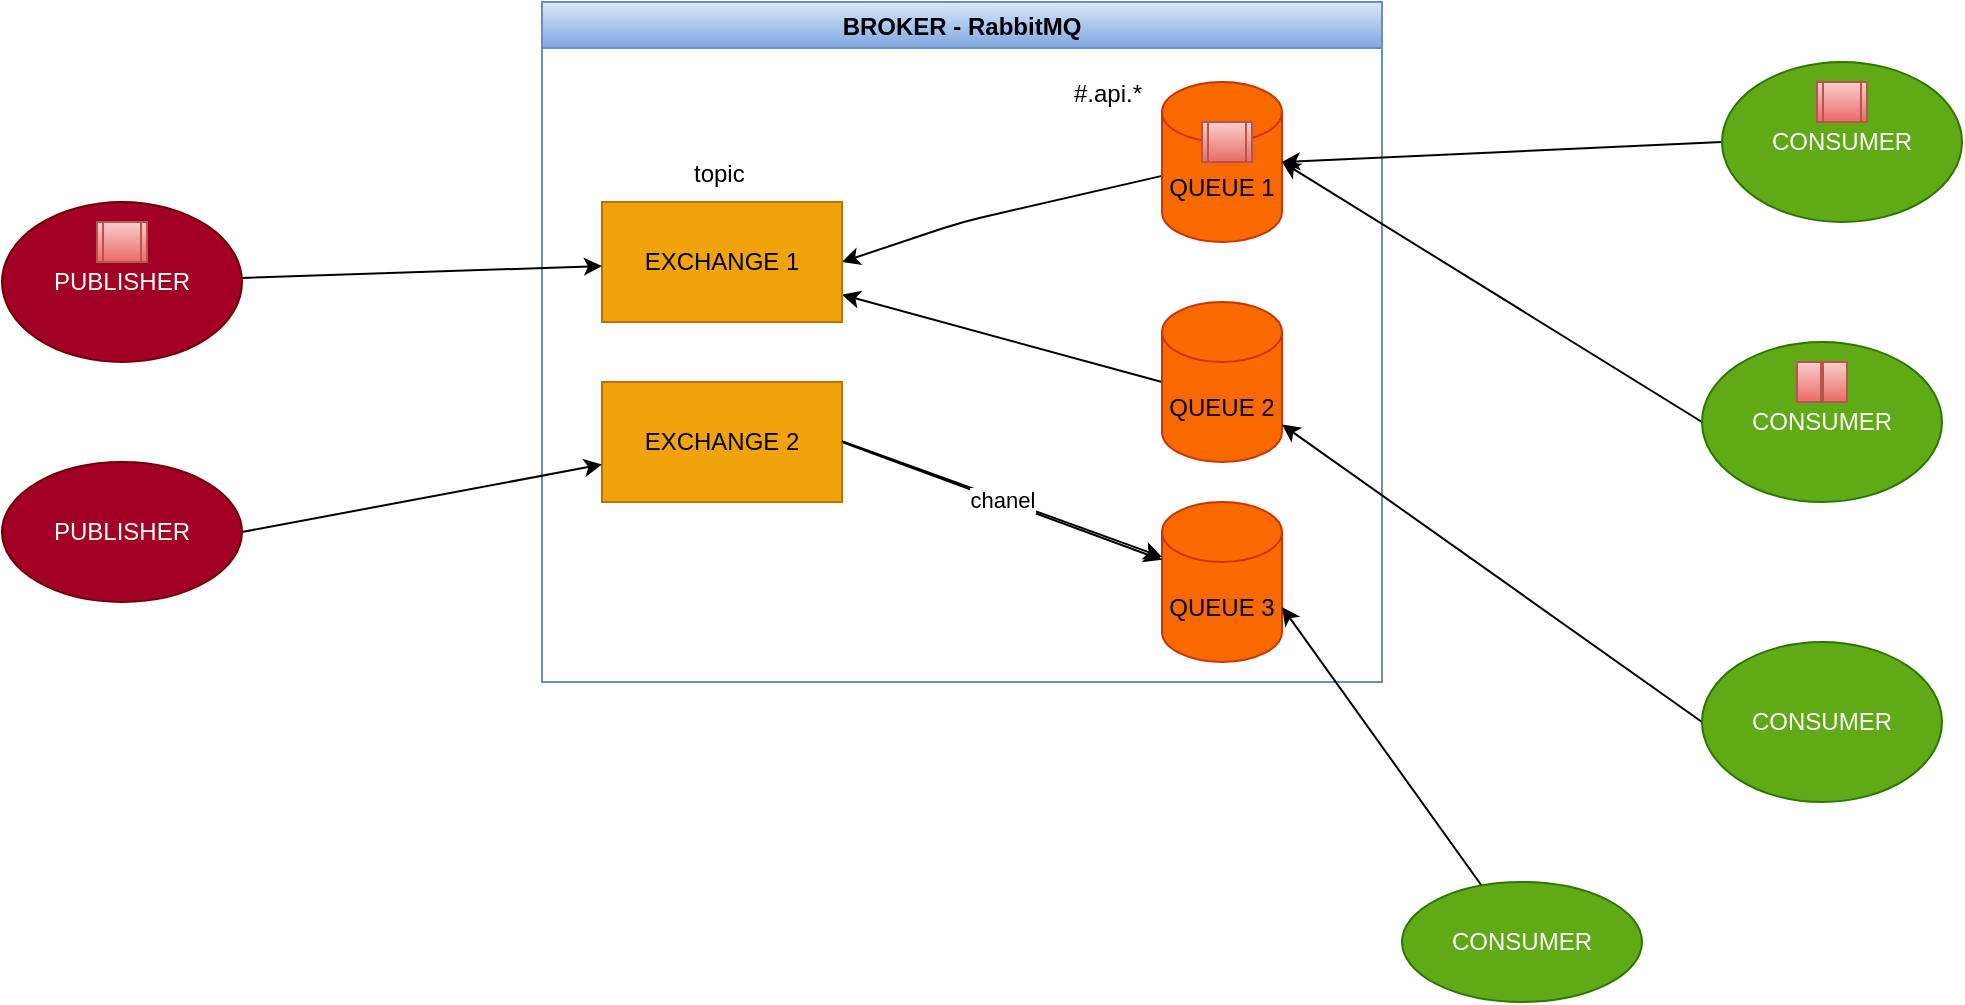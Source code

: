 <mxfile>
    <diagram id="VrCWjwIaXL8xHQorb184" name="Page-1">
        <mxGraphModel dx="531" dy="304" grid="1" gridSize="10" guides="1" tooltips="1" connect="1" arrows="1" fold="1" page="1" pageScale="1" pageWidth="850" pageHeight="1100" math="0" shadow="0">
            <root>
                <mxCell id="0"/>
                <mxCell id="1" parent="0"/>
                <mxCell id="2" value="BROKER - RabbitMQ" style="swimlane;fillColor=#dae8fc;strokeColor=#6c8ebf;gradientColor=#7ea6e0;" parent="1" vertex="1">
                    <mxGeometry x="360" y="130" width="420" height="340" as="geometry"/>
                </mxCell>
                <mxCell id="41" style="edgeStyle=none;html=1;entryX=1;entryY=0.5;entryDx=0;entryDy=0;" parent="2" source="8" target="11" edge="1">
                    <mxGeometry relative="1" as="geometry">
                        <mxPoint x="270" y="70" as="sourcePoint"/>
                        <mxPoint x="170" y="80" as="targetPoint"/>
                        <Array as="points">
                            <mxPoint x="210" y="110"/>
                        </Array>
                    </mxGeometry>
                </mxCell>
                <mxCell id="8" value="QUEUE 1" style="shape=cylinder3;whiteSpace=wrap;html=1;boundedLbl=1;backgroundOutline=1;size=15;fillColor=#fa6800;fontColor=#000000;strokeColor=#C73500;" parent="2" vertex="1">
                    <mxGeometry x="310" y="40" width="60" height="80" as="geometry"/>
                </mxCell>
                <mxCell id="40" style="edgeStyle=none;html=1;exitX=0;exitY=0.5;exitDx=0;exitDy=0;exitPerimeter=0;" parent="2" source="9" target="11" edge="1">
                    <mxGeometry relative="1" as="geometry"/>
                </mxCell>
                <mxCell id="9" value="QUEUE 2" style="shape=cylinder3;whiteSpace=wrap;html=1;boundedLbl=1;backgroundOutline=1;size=15;fillColor=#fa6800;fontColor=#000000;strokeColor=#C73500;" parent="2" vertex="1">
                    <mxGeometry x="310" y="150" width="60" height="80" as="geometry"/>
                </mxCell>
                <mxCell id="10" value="QUEUE 3" style="shape=cylinder3;whiteSpace=wrap;html=1;boundedLbl=1;backgroundOutline=1;size=15;fillColor=#fa6800;fontColor=#000000;strokeColor=#C73500;" parent="2" vertex="1">
                    <mxGeometry x="310" y="250" width="60" height="80" as="geometry"/>
                </mxCell>
                <mxCell id="11" value="EXCHANGE 1" style="rounded=0;whiteSpace=wrap;html=1;fillColor=#f0a30a;fontColor=#000000;strokeColor=#BD7000;" parent="2" vertex="1">
                    <mxGeometry x="30" y="100" width="120" height="60" as="geometry"/>
                </mxCell>
                <mxCell id="15" style="edgeStyle=none;html=1;exitX=1;exitY=0.5;exitDx=0;exitDy=0;" parent="2" source="12" target="10" edge="1">
                    <mxGeometry relative="1" as="geometry">
                        <Array as="points"/>
                    </mxGeometry>
                </mxCell>
                <mxCell id="12" value="EXCHANGE 2" style="rounded=0;whiteSpace=wrap;html=1;fillColor=#f0a30a;fontColor=#000000;strokeColor=#BD7000;" parent="2" vertex="1">
                    <mxGeometry x="30" y="190" width="120" height="60" as="geometry"/>
                </mxCell>
                <mxCell id="16" value="" style="endArrow=classic;html=1;entryX=0;entryY=0;entryDx=0;entryDy=27.5;entryPerimeter=0;" parent="2" target="10" edge="1">
                    <mxGeometry relative="1" as="geometry">
                        <mxPoint x="150" y="219.57" as="sourcePoint"/>
                        <mxPoint x="250" y="219.57" as="targetPoint"/>
                    </mxGeometry>
                </mxCell>
                <mxCell id="17" value="chanel" style="edgeLabel;resizable=0;html=1;align=center;verticalAlign=middle;" parent="16" connectable="0" vertex="1">
                    <mxGeometry relative="1" as="geometry"/>
                </mxCell>
                <mxCell id="42" value="topic" style="text;strokeColor=none;fillColor=none;align=left;verticalAlign=middle;spacingLeft=4;spacingRight=4;overflow=hidden;points=[[0,0.5],[1,0.5]];portConstraint=eastwest;rotatable=0;" parent="2" vertex="1">
                    <mxGeometry x="70" y="70" width="80" height="30" as="geometry"/>
                </mxCell>
                <mxCell id="44" value="#.api.*" style="text;strokeColor=none;fillColor=none;align=left;verticalAlign=middle;spacingLeft=4;spacingRight=4;overflow=hidden;points=[[0,0.5],[1,0.5]];portConstraint=eastwest;rotatable=0;" parent="2" vertex="1">
                    <mxGeometry x="260" y="30" width="80" height="30" as="geometry"/>
                </mxCell>
                <mxCell id="47" value="" style="shape=process;whiteSpace=wrap;html=1;backgroundOutline=1;fillColor=#f8cecc;gradientColor=#ea6b66;strokeColor=#b85450;" vertex="1" parent="2">
                    <mxGeometry x="330" y="60" width="25" height="20" as="geometry"/>
                </mxCell>
                <mxCell id="19" style="edgeStyle=none;html=1;" parent="1" source="3" target="11" edge="1">
                    <mxGeometry relative="1" as="geometry"/>
                </mxCell>
                <mxCell id="3" value="PUBLISHER" style="ellipse;whiteSpace=wrap;html=1;fillColor=#a20025;fontColor=#ffffff;strokeColor=#6F0000;" parent="1" vertex="1">
                    <mxGeometry x="90" y="230" width="120" height="80" as="geometry"/>
                </mxCell>
                <mxCell id="26" style="edgeStyle=none;html=1;exitX=0;exitY=0.5;exitDx=0;exitDy=0;entryX=1;entryY=0.5;entryDx=0;entryDy=0;entryPerimeter=0;" parent="1" source="4" target="8" edge="1">
                    <mxGeometry relative="1" as="geometry"/>
                </mxCell>
                <mxCell id="4" value="CONSUMER" style="ellipse;whiteSpace=wrap;html=1;fillColor=#60a917;fontColor=#ffffff;strokeColor=#2D7600;" parent="1" vertex="1">
                    <mxGeometry x="950" y="160" width="120" height="80" as="geometry"/>
                </mxCell>
                <mxCell id="27" style="edgeStyle=none;html=1;exitX=0;exitY=0.5;exitDx=0;exitDy=0;" parent="1" source="5" edge="1">
                    <mxGeometry relative="1" as="geometry">
                        <mxPoint x="730" y="210" as="targetPoint"/>
                    </mxGeometry>
                </mxCell>
                <mxCell id="5" value="CONSUMER" style="ellipse;whiteSpace=wrap;html=1;fillColor=#60a917;fontColor=#ffffff;strokeColor=#2D7600;" parent="1" vertex="1">
                    <mxGeometry x="940" y="300" width="120" height="80" as="geometry"/>
                </mxCell>
                <mxCell id="28" style="edgeStyle=none;html=1;exitX=0;exitY=0.5;exitDx=0;exitDy=0;" parent="1" source="6" target="9" edge="1">
                    <mxGeometry relative="1" as="geometry"/>
                </mxCell>
                <mxCell id="6" value="CONSUMER" style="ellipse;whiteSpace=wrap;html=1;fillColor=#60a917;fontColor=#ffffff;strokeColor=#2D7600;" parent="1" vertex="1">
                    <mxGeometry x="940" y="450" width="120" height="80" as="geometry"/>
                </mxCell>
                <mxCell id="21" style="edgeStyle=none;html=1;exitX=1;exitY=0.5;exitDx=0;exitDy=0;" parent="1" source="7" target="12" edge="1">
                    <mxGeometry relative="1" as="geometry"/>
                </mxCell>
                <mxCell id="7" value="PUBLISHER" style="ellipse;whiteSpace=wrap;html=1;fillColor=#a20025;fontColor=#ffffff;strokeColor=#6F0000;" parent="1" vertex="1">
                    <mxGeometry x="90" y="360" width="120" height="70" as="geometry"/>
                </mxCell>
                <mxCell id="30" style="edgeStyle=none;html=1;entryX=1;entryY=0;entryDx=0;entryDy=52.5;entryPerimeter=0;" parent="1" source="29" target="10" edge="1">
                    <mxGeometry relative="1" as="geometry">
                        <mxPoint x="860" y="550" as="targetPoint"/>
                    </mxGeometry>
                </mxCell>
                <mxCell id="29" value="CONSUMER" style="ellipse;whiteSpace=wrap;html=1;fillColor=#60a917;fontColor=#ffffff;strokeColor=#2D7600;" parent="1" vertex="1">
                    <mxGeometry x="790" y="570" width="120" height="60" as="geometry"/>
                </mxCell>
                <mxCell id="25" value="" style="shape=process;whiteSpace=wrap;html=1;backgroundOutline=1;fillColor=#f8cecc;gradientColor=#ea6b66;strokeColor=#b85450;" parent="1" vertex="1">
                    <mxGeometry x="137.5" y="240" width="25" height="20" as="geometry"/>
                </mxCell>
                <mxCell id="45" value="" style="shape=process;whiteSpace=wrap;html=1;backgroundOutline=1;fillColor=#f8cecc;gradientColor=#ea6b66;strokeColor=#b85450;size=0.5;" vertex="1" parent="1">
                    <mxGeometry x="987.5" y="310" width="25" height="20" as="geometry"/>
                </mxCell>
                <mxCell id="46" value="" style="shape=process;whiteSpace=wrap;html=1;backgroundOutline=1;fillColor=#f8cecc;gradientColor=#ea6b66;strokeColor=#b85450;" vertex="1" parent="1">
                    <mxGeometry x="997.5" y="170" width="25" height="20" as="geometry"/>
                </mxCell>
            </root>
        </mxGraphModel>
    </diagram>
</mxfile>
